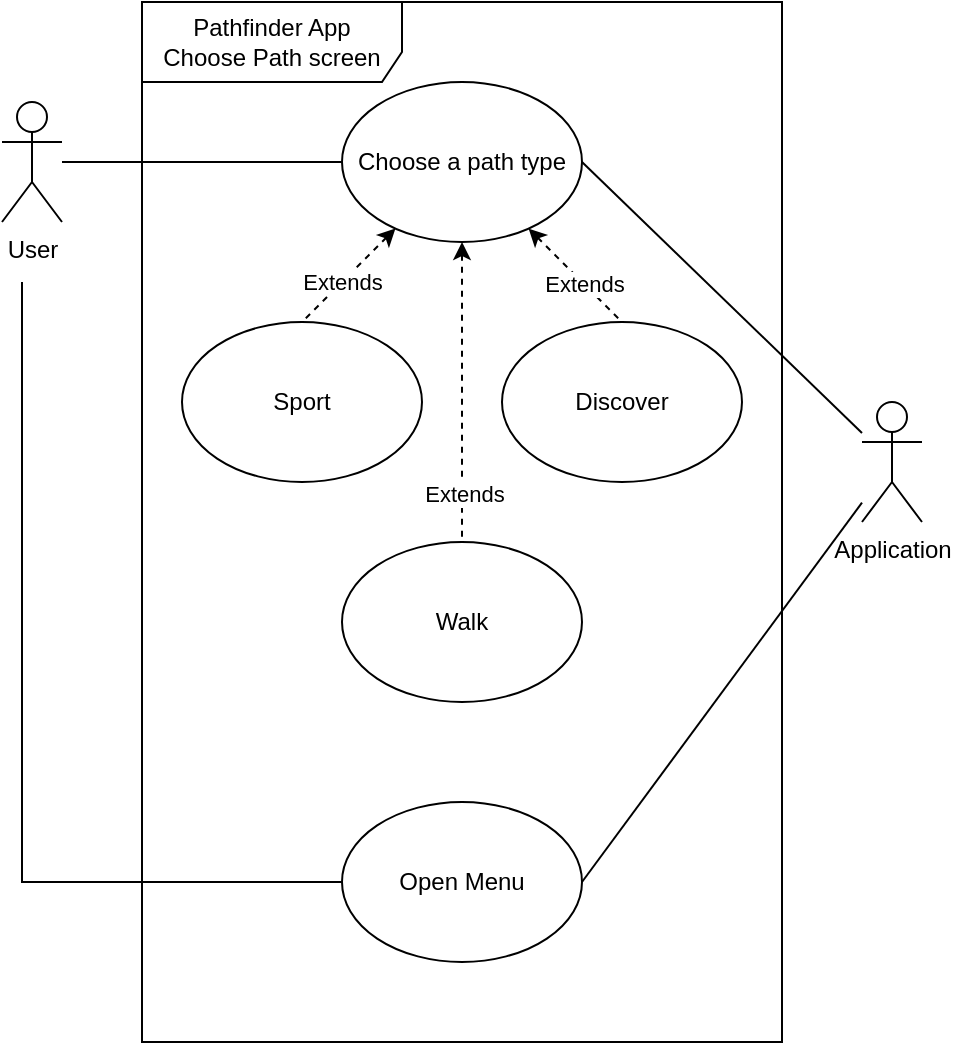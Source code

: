<mxfile version="20.3.0" type="device"><diagram id="rB06_9EPCUrpEYt9BGR4" name="Page-1"><mxGraphModel dx="2522" dy="857" grid="1" gridSize="10" guides="1" tooltips="1" connect="1" arrows="1" fold="1" page="1" pageScale="1" pageWidth="1100" pageHeight="850" math="0" shadow="0"><root><mxCell id="0"/><mxCell id="1" parent="0"/><mxCell id="GwPvzSZN_lnnHmp3Q26Y-1" value="Pathfinder App&lt;br&gt;Choose Path screen" style="shape=umlFrame;whiteSpace=wrap;html=1;width=130;height=40;" vertex="1" parent="1"><mxGeometry x="-960" y="40" width="320" height="520" as="geometry"/></mxCell><mxCell id="GwPvzSZN_lnnHmp3Q26Y-4" style="edgeStyle=none;rounded=0;orthogonalLoop=1;jettySize=auto;html=1;entryX=0;entryY=0.5;entryDx=0;entryDy=0;endArrow=none;endFill=0;" edge="1" parent="1" source="GwPvzSZN_lnnHmp3Q26Y-5" target="GwPvzSZN_lnnHmp3Q26Y-10"><mxGeometry relative="1" as="geometry"/></mxCell><mxCell id="GwPvzSZN_lnnHmp3Q26Y-27" style="edgeStyle=orthogonalEdgeStyle;rounded=0;orthogonalLoop=1;jettySize=auto;html=1;entryX=0;entryY=0.5;entryDx=0;entryDy=0;startArrow=none;startFill=0;endArrow=none;endFill=0;" edge="1" parent="1" target="GwPvzSZN_lnnHmp3Q26Y-26"><mxGeometry relative="1" as="geometry"><mxPoint x="-1020" y="180" as="sourcePoint"/><Array as="points"><mxPoint x="-1020" y="180"/><mxPoint x="-1020" y="480"/></Array></mxGeometry></mxCell><mxCell id="GwPvzSZN_lnnHmp3Q26Y-5" value="User" style="shape=umlActor;verticalLabelPosition=bottom;verticalAlign=top;html=1;outlineConnect=0;" vertex="1" parent="1"><mxGeometry x="-1030" y="90" width="30" height="60" as="geometry"/></mxCell><mxCell id="GwPvzSZN_lnnHmp3Q26Y-31" style="rounded=0;orthogonalLoop=1;jettySize=auto;html=1;entryX=1;entryY=0.5;entryDx=0;entryDy=0;startArrow=none;startFill=0;endArrow=none;endFill=0;" edge="1" parent="1" source="GwPvzSZN_lnnHmp3Q26Y-8" target="GwPvzSZN_lnnHmp3Q26Y-10"><mxGeometry relative="1" as="geometry"/></mxCell><mxCell id="GwPvzSZN_lnnHmp3Q26Y-32" style="edgeStyle=none;rounded=0;orthogonalLoop=1;jettySize=auto;html=1;entryX=1;entryY=0.5;entryDx=0;entryDy=0;startArrow=none;startFill=0;endArrow=none;endFill=0;" edge="1" parent="1" source="GwPvzSZN_lnnHmp3Q26Y-8" target="GwPvzSZN_lnnHmp3Q26Y-26"><mxGeometry relative="1" as="geometry"/></mxCell><mxCell id="GwPvzSZN_lnnHmp3Q26Y-8" value="Application" style="shape=umlActor;verticalLabelPosition=bottom;verticalAlign=top;html=1;outlineConnect=0;fillColor=none;" vertex="1" parent="1"><mxGeometry x="-600" y="240" width="30" height="60" as="geometry"/></mxCell><mxCell id="GwPvzSZN_lnnHmp3Q26Y-23" style="rounded=0;orthogonalLoop=1;jettySize=auto;html=1;entryX=0.5;entryY=0;entryDx=0;entryDy=0;endArrow=none;endFill=0;startArrow=classic;startFill=1;dashed=1;" edge="1" parent="1" source="GwPvzSZN_lnnHmp3Q26Y-10" target="GwPvzSZN_lnnHmp3Q26Y-20"><mxGeometry relative="1" as="geometry"/></mxCell><mxCell id="GwPvzSZN_lnnHmp3Q26Y-30" value="Extends" style="edgeLabel;html=1;align=center;verticalAlign=middle;resizable=0;points=[];" vertex="1" connectable="0" parent="GwPvzSZN_lnnHmp3Q26Y-23"><mxGeometry x="0.458" y="2" relative="1" as="geometry"><mxPoint x="6" y="-9" as="offset"/></mxGeometry></mxCell><mxCell id="GwPvzSZN_lnnHmp3Q26Y-24" style="edgeStyle=none;rounded=0;orthogonalLoop=1;jettySize=auto;html=1;entryX=0.5;entryY=0;entryDx=0;entryDy=0;endArrow=none;endFill=0;startArrow=classic;startFill=1;dashed=1;" edge="1" parent="1" source="GwPvzSZN_lnnHmp3Q26Y-10" target="GwPvzSZN_lnnHmp3Q26Y-21"><mxGeometry relative="1" as="geometry"/></mxCell><mxCell id="GwPvzSZN_lnnHmp3Q26Y-29" value="Extends" style="edgeLabel;html=1;align=center;verticalAlign=middle;resizable=0;points=[];" vertex="1" connectable="0" parent="GwPvzSZN_lnnHmp3Q26Y-24"><mxGeometry x="0.68" y="1" relative="1" as="geometry"><mxPoint as="offset"/></mxGeometry></mxCell><mxCell id="GwPvzSZN_lnnHmp3Q26Y-25" style="edgeStyle=none;rounded=0;orthogonalLoop=1;jettySize=auto;html=1;entryX=0.5;entryY=0;entryDx=0;entryDy=0;endArrow=none;endFill=0;startArrow=classic;startFill=1;dashed=1;" edge="1" parent="1" source="GwPvzSZN_lnnHmp3Q26Y-10" target="GwPvzSZN_lnnHmp3Q26Y-22"><mxGeometry relative="1" as="geometry"/></mxCell><mxCell id="GwPvzSZN_lnnHmp3Q26Y-28" value="Extends" style="edgeLabel;html=1;align=center;verticalAlign=middle;resizable=0;points=[];" vertex="1" connectable="0" parent="GwPvzSZN_lnnHmp3Q26Y-25"><mxGeometry x="-0.477" y="-4" relative="1" as="geometry"><mxPoint x="18" y="12" as="offset"/></mxGeometry></mxCell><mxCell id="GwPvzSZN_lnnHmp3Q26Y-10" value="Choose a path type" style="ellipse;whiteSpace=wrap;html=1;fillColor=none;" vertex="1" parent="1"><mxGeometry x="-860" y="80" width="120" height="80" as="geometry"/></mxCell><mxCell id="GwPvzSZN_lnnHmp3Q26Y-20" value="Sport" style="ellipse;whiteSpace=wrap;html=1;fillColor=none;" vertex="1" parent="1"><mxGeometry x="-940" y="200" width="120" height="80" as="geometry"/></mxCell><mxCell id="GwPvzSZN_lnnHmp3Q26Y-21" value="Walk" style="ellipse;whiteSpace=wrap;html=1;fillColor=none;" vertex="1" parent="1"><mxGeometry x="-860" y="310" width="120" height="80" as="geometry"/></mxCell><mxCell id="GwPvzSZN_lnnHmp3Q26Y-22" value="Discover" style="ellipse;whiteSpace=wrap;html=1;fillColor=none;" vertex="1" parent="1"><mxGeometry x="-780" y="200" width="120" height="80" as="geometry"/></mxCell><mxCell id="GwPvzSZN_lnnHmp3Q26Y-26" value="Open Menu" style="ellipse;whiteSpace=wrap;html=1;fillColor=none;" vertex="1" parent="1"><mxGeometry x="-860" y="440" width="120" height="80" as="geometry"/></mxCell></root></mxGraphModel></diagram></mxfile>
